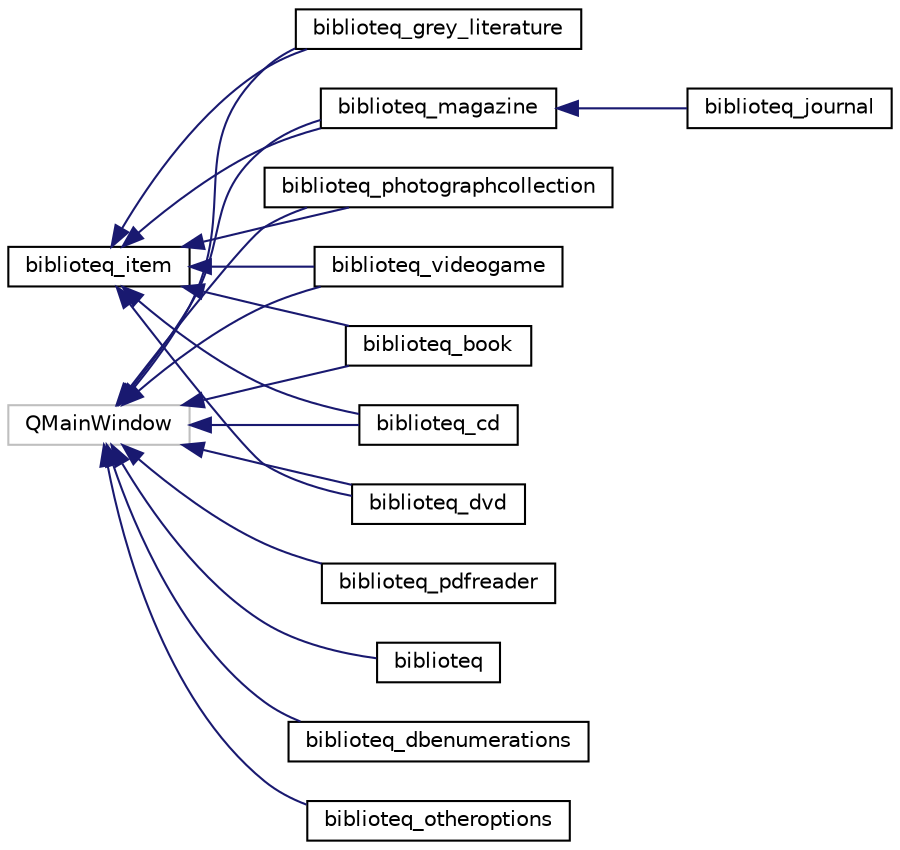 digraph "Graphical Class Hierarchy"
{
  edge [fontname="Helvetica",fontsize="10",labelfontname="Helvetica",labelfontsize="10"];
  node [fontname="Helvetica",fontsize="10",shape=record];
  rankdir="LR";
  Node44 [label="biblioteq_item",height=0.2,width=0.4,color="black", fillcolor="white", style="filled",URL="$classbiblioteq__item.html"];
  Node44 -> Node16 [dir="back",color="midnightblue",fontsize="10",style="solid",fontname="Helvetica"];
  Node16 [label="biblioteq_book",height=0.2,width=0.4,color="black", fillcolor="white", style="filled",URL="$classbiblioteq__book.html"];
  Node44 -> Node17 [dir="back",color="midnightblue",fontsize="10",style="solid",fontname="Helvetica"];
  Node17 [label="biblioteq_cd",height=0.2,width=0.4,color="black", fillcolor="white", style="filled",URL="$classbiblioteq__cd.html"];
  Node44 -> Node19 [dir="back",color="midnightblue",fontsize="10",style="solid",fontname="Helvetica"];
  Node19 [label="biblioteq_dvd",height=0.2,width=0.4,color="black", fillcolor="white", style="filled",URL="$classbiblioteq__dvd.html"];
  Node44 -> Node20 [dir="back",color="midnightblue",fontsize="10",style="solid",fontname="Helvetica"];
  Node20 [label="biblioteq_grey_literature",height=0.2,width=0.4,color="black", fillcolor="white", style="filled",URL="$classbiblioteq__grey__literature.html"];
  Node44 -> Node21 [dir="back",color="midnightblue",fontsize="10",style="solid",fontname="Helvetica"];
  Node21 [label="biblioteq_magazine",height=0.2,width=0.4,color="black", fillcolor="white", style="filled",URL="$classbiblioteq__magazine.html"];
  Node21 -> Node22 [dir="back",color="midnightblue",fontsize="10",style="solid",fontname="Helvetica"];
  Node22 [label="biblioteq_journal",height=0.2,width=0.4,color="black", fillcolor="white", style="filled",URL="$classbiblioteq__journal.html"];
  Node44 -> Node25 [dir="back",color="midnightblue",fontsize="10",style="solid",fontname="Helvetica"];
  Node25 [label="biblioteq_photographcollection",height=0.2,width=0.4,color="black", fillcolor="white", style="filled",URL="$classbiblioteq__photographcollection.html"];
  Node44 -> Node26 [dir="back",color="midnightblue",fontsize="10",style="solid",fontname="Helvetica"];
  Node26 [label="biblioteq_videogame",height=0.2,width=0.4,color="black", fillcolor="white", style="filled",URL="$classbiblioteq__videogame.html"];
  Node14 [label="QMainWindow",height=0.2,width=0.4,color="grey75", fillcolor="white", style="filled"];
  Node14 -> Node0 [dir="back",color="midnightblue",fontsize="10",style="solid",fontname="Helvetica"];
  Node0 [label="biblioteq",height=0.2,width=0.4,color="black", fillcolor="white", style="filled",URL="$classbiblioteq.html"];
  Node14 -> Node16 [dir="back",color="midnightblue",fontsize="10",style="solid",fontname="Helvetica"];
  Node14 -> Node17 [dir="back",color="midnightblue",fontsize="10",style="solid",fontname="Helvetica"];
  Node14 -> Node18 [dir="back",color="midnightblue",fontsize="10",style="solid",fontname="Helvetica"];
  Node18 [label="biblioteq_dbenumerations",height=0.2,width=0.4,color="black", fillcolor="white", style="filled",URL="$classbiblioteq__dbenumerations.html"];
  Node14 -> Node19 [dir="back",color="midnightblue",fontsize="10",style="solid",fontname="Helvetica"];
  Node14 -> Node20 [dir="back",color="midnightblue",fontsize="10",style="solid",fontname="Helvetica"];
  Node14 -> Node21 [dir="back",color="midnightblue",fontsize="10",style="solid",fontname="Helvetica"];
  Node14 -> Node23 [dir="back",color="midnightblue",fontsize="10",style="solid",fontname="Helvetica"];
  Node23 [label="biblioteq_otheroptions",height=0.2,width=0.4,color="black", fillcolor="white", style="filled",URL="$classbiblioteq__otheroptions.html"];
  Node14 -> Node24 [dir="back",color="midnightblue",fontsize="10",style="solid",fontname="Helvetica"];
  Node24 [label="biblioteq_pdfreader",height=0.2,width=0.4,color="black", fillcolor="white", style="filled",URL="$classbiblioteq__pdfreader.html"];
  Node14 -> Node25 [dir="back",color="midnightblue",fontsize="10",style="solid",fontname="Helvetica"];
  Node14 -> Node26 [dir="back",color="midnightblue",fontsize="10",style="solid",fontname="Helvetica"];
}
